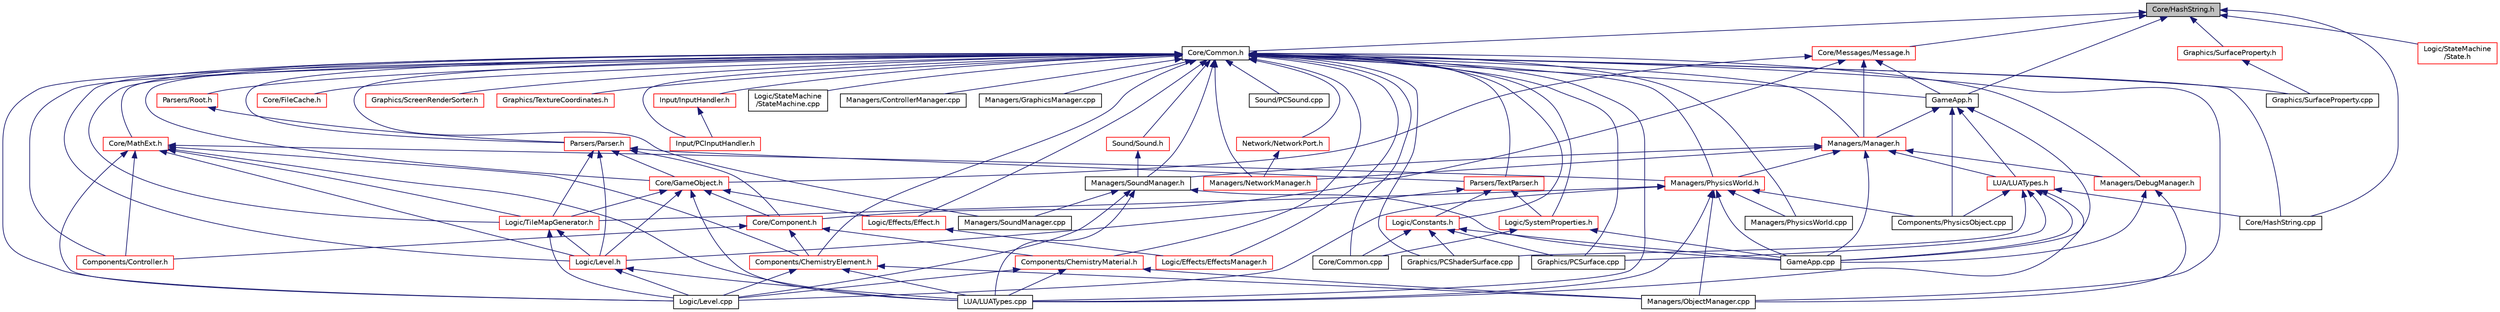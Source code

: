 digraph "Core/HashString.h"
{
  edge [fontname="Helvetica",fontsize="10",labelfontname="Helvetica",labelfontsize="10"];
  node [fontname="Helvetica",fontsize="10",shape=record];
  Node1 [label="Core/HashString.h",height=0.2,width=0.4,color="black", fillcolor="grey75", style="filled", fontcolor="black"];
  Node1 -> Node2 [dir="back",color="midnightblue",fontsize="10",style="solid",fontname="Helvetica"];
  Node2 [label="GameApp.h",height=0.2,width=0.4,color="black", fillcolor="white", style="filled",URL="$GameApp_8h.html"];
  Node2 -> Node3 [dir="back",color="midnightblue",fontsize="10",style="solid",fontname="Helvetica"];
  Node3 [label="Components/PhysicsObject.cpp",height=0.2,width=0.4,color="black", fillcolor="white", style="filled",URL="$PhysicsObject_8cpp.html"];
  Node2 -> Node4 [dir="back",color="midnightblue",fontsize="10",style="solid",fontname="Helvetica"];
  Node4 [label="GameApp.cpp",height=0.2,width=0.4,color="black", fillcolor="white", style="filled",URL="$GameApp_8cpp.html"];
  Node2 -> Node5 [dir="back",color="midnightblue",fontsize="10",style="solid",fontname="Helvetica"];
  Node5 [label="LUA/LUATypes.h",height=0.2,width=0.4,color="red", fillcolor="white", style="filled",URL="$LUATypes_8h.html"];
  Node5 -> Node3 [dir="back",color="midnightblue",fontsize="10",style="solid",fontname="Helvetica"];
  Node5 -> Node6 [dir="back",color="midnightblue",fontsize="10",style="solid",fontname="Helvetica"];
  Node6 [label="Core/HashString.cpp",height=0.2,width=0.4,color="black", fillcolor="white", style="filled",URL="$HashString_8cpp.html"];
  Node5 -> Node4 [dir="back",color="midnightblue",fontsize="10",style="solid",fontname="Helvetica"];
  Node5 -> Node7 [dir="back",color="midnightblue",fontsize="10",style="solid",fontname="Helvetica"];
  Node7 [label="Graphics/PCShaderSurface.cpp",height=0.2,width=0.4,color="black", fillcolor="white", style="filled",URL="$PCShaderSurface_8cpp.html"];
  Node5 -> Node8 [dir="back",color="midnightblue",fontsize="10",style="solid",fontname="Helvetica"];
  Node8 [label="Graphics/PCSurface.cpp",height=0.2,width=0.4,color="black", fillcolor="white", style="filled",URL="$PCSurface_8cpp.html"];
  Node5 -> Node9 [dir="back",color="midnightblue",fontsize="10",style="solid",fontname="Helvetica"];
  Node9 [label="LUA/LUATypes.cpp",height=0.2,width=0.4,color="black", fillcolor="white", style="filled",URL="$LUATypes_8cpp.html"];
  Node2 -> Node10 [dir="back",color="midnightblue",fontsize="10",style="solid",fontname="Helvetica"];
  Node10 [label="Managers/Manager.h",height=0.2,width=0.4,color="red", fillcolor="white", style="filled",URL="$Manager_8h.html"];
  Node10 -> Node4 [dir="back",color="midnightblue",fontsize="10",style="solid",fontname="Helvetica"];
  Node10 -> Node5 [dir="back",color="midnightblue",fontsize="10",style="solid",fontname="Helvetica"];
  Node10 -> Node11 [dir="back",color="midnightblue",fontsize="10",style="solid",fontname="Helvetica"];
  Node11 [label="Managers/SoundManager.h",height=0.2,width=0.4,color="black", fillcolor="white", style="filled",URL="$SoundManager_8h.html"];
  Node11 -> Node4 [dir="back",color="midnightblue",fontsize="10",style="solid",fontname="Helvetica"];
  Node11 -> Node12 [dir="back",color="midnightblue",fontsize="10",style="solid",fontname="Helvetica"];
  Node12 [label="Logic/Level.cpp",height=0.2,width=0.4,color="black", fillcolor="white", style="filled",URL="$Level_8cpp.html"];
  Node11 -> Node9 [dir="back",color="midnightblue",fontsize="10",style="solid",fontname="Helvetica"];
  Node11 -> Node13 [dir="back",color="midnightblue",fontsize="10",style="solid",fontname="Helvetica"];
  Node13 [label="Managers/SoundManager.cpp",height=0.2,width=0.4,color="black", fillcolor="white", style="filled",URL="$SoundManager_8cpp.html"];
  Node10 -> Node14 [dir="back",color="midnightblue",fontsize="10",style="solid",fontname="Helvetica"];
  Node14 [label="Managers/PhysicsWorld.h",height=0.2,width=0.4,color="red", fillcolor="white", style="filled",URL="$PhysicsWorld_8h.html"];
  Node14 -> Node3 [dir="back",color="midnightblue",fontsize="10",style="solid",fontname="Helvetica"];
  Node14 -> Node4 [dir="back",color="midnightblue",fontsize="10",style="solid",fontname="Helvetica"];
  Node14 -> Node15 [dir="back",color="midnightblue",fontsize="10",style="solid",fontname="Helvetica"];
  Node15 [label="Logic/TileMapGenerator.h",height=0.2,width=0.4,color="red", fillcolor="white", style="filled",URL="$TileMapGenerator_8h.html"];
  Node15 -> Node16 [dir="back",color="midnightblue",fontsize="10",style="solid",fontname="Helvetica"];
  Node16 [label="Logic/Level.h",height=0.2,width=0.4,color="red", fillcolor="white", style="filled",URL="$Level_8h.html"];
  Node16 -> Node12 [dir="back",color="midnightblue",fontsize="10",style="solid",fontname="Helvetica"];
  Node16 -> Node9 [dir="back",color="midnightblue",fontsize="10",style="solid",fontname="Helvetica"];
  Node15 -> Node12 [dir="back",color="midnightblue",fontsize="10",style="solid",fontname="Helvetica"];
  Node14 -> Node12 [dir="back",color="midnightblue",fontsize="10",style="solid",fontname="Helvetica"];
  Node14 -> Node9 [dir="back",color="midnightblue",fontsize="10",style="solid",fontname="Helvetica"];
  Node14 -> Node17 [dir="back",color="midnightblue",fontsize="10",style="solid",fontname="Helvetica"];
  Node17 [label="Managers/ObjectManager.cpp",height=0.2,width=0.4,color="black", fillcolor="white", style="filled",URL="$ObjectManager_8cpp.html"];
  Node14 -> Node18 [dir="back",color="midnightblue",fontsize="10",style="solid",fontname="Helvetica"];
  Node18 [label="Managers/PhysicsWorld.cpp",height=0.2,width=0.4,color="black", fillcolor="white", style="filled",URL="$PhysicsWorld_8cpp.html"];
  Node10 -> Node19 [dir="back",color="midnightblue",fontsize="10",style="solid",fontname="Helvetica"];
  Node19 [label="Managers/DebugManager.h",height=0.2,width=0.4,color="red", fillcolor="white", style="filled",URL="$DebugManager_8h.html"];
  Node19 -> Node4 [dir="back",color="midnightblue",fontsize="10",style="solid",fontname="Helvetica"];
  Node19 -> Node17 [dir="back",color="midnightblue",fontsize="10",style="solid",fontname="Helvetica"];
  Node10 -> Node20 [dir="back",color="midnightblue",fontsize="10",style="solid",fontname="Helvetica"];
  Node20 [label="Managers/NetworkManager.h",height=0.2,width=0.4,color="red", fillcolor="white", style="filled",URL="$NetworkManager_8h.html"];
  Node1 -> Node21 [dir="back",color="midnightblue",fontsize="10",style="solid",fontname="Helvetica"];
  Node21 [label="Core/Common.h",height=0.2,width=0.4,color="black", fillcolor="white", style="filled",URL="$Common_8h.html"];
  Node21 -> Node22 [dir="back",color="midnightblue",fontsize="10",style="solid",fontname="Helvetica"];
  Node22 [label="Components/ChemistryElement.h",height=0.2,width=0.4,color="red", fillcolor="white", style="filled",URL="$ChemistryElement_8h.html"];
  Node22 -> Node12 [dir="back",color="midnightblue",fontsize="10",style="solid",fontname="Helvetica"];
  Node22 -> Node9 [dir="back",color="midnightblue",fontsize="10",style="solid",fontname="Helvetica"];
  Node22 -> Node17 [dir="back",color="midnightblue",fontsize="10",style="solid",fontname="Helvetica"];
  Node21 -> Node23 [dir="back",color="midnightblue",fontsize="10",style="solid",fontname="Helvetica"];
  Node23 [label="Components/ChemistryMaterial.h",height=0.2,width=0.4,color="red", fillcolor="white", style="filled",URL="$ChemistryMaterial_8h.html"];
  Node23 -> Node12 [dir="back",color="midnightblue",fontsize="10",style="solid",fontname="Helvetica"];
  Node23 -> Node9 [dir="back",color="midnightblue",fontsize="10",style="solid",fontname="Helvetica"];
  Node23 -> Node17 [dir="back",color="midnightblue",fontsize="10",style="solid",fontname="Helvetica"];
  Node21 -> Node24 [dir="back",color="midnightblue",fontsize="10",style="solid",fontname="Helvetica"];
  Node24 [label="Components/Controller.h",height=0.2,width=0.4,color="red", fillcolor="white", style="filled",URL="$Controller_8h.html"];
  Node21 -> Node2 [dir="back",color="midnightblue",fontsize="10",style="solid",fontname="Helvetica"];
  Node21 -> Node25 [dir="back",color="midnightblue",fontsize="10",style="solid",fontname="Helvetica"];
  Node25 [label="Core/Common.cpp",height=0.2,width=0.4,color="black", fillcolor="white", style="filled",URL="$Common_8cpp.html"];
  Node21 -> Node26 [dir="back",color="midnightblue",fontsize="10",style="solid",fontname="Helvetica"];
  Node26 [label="Core/GameObject.h",height=0.2,width=0.4,color="red", fillcolor="white", style="filled",URL="$GameObject_8h.html"];
  Node26 -> Node27 [dir="back",color="midnightblue",fontsize="10",style="solid",fontname="Helvetica"];
  Node27 [label="Core/Component.h",height=0.2,width=0.4,color="red", fillcolor="white", style="filled",URL="$Component_8h.html"];
  Node27 -> Node22 [dir="back",color="midnightblue",fontsize="10",style="solid",fontname="Helvetica"];
  Node27 -> Node23 [dir="back",color="midnightblue",fontsize="10",style="solid",fontname="Helvetica"];
  Node27 -> Node24 [dir="back",color="midnightblue",fontsize="10",style="solid",fontname="Helvetica"];
  Node26 -> Node28 [dir="back",color="midnightblue",fontsize="10",style="solid",fontname="Helvetica"];
  Node28 [label="Logic/Effects/Effect.h",height=0.2,width=0.4,color="red", fillcolor="white", style="filled",URL="$Effect_8h.html"];
  Node28 -> Node29 [dir="back",color="midnightblue",fontsize="10",style="solid",fontname="Helvetica"];
  Node29 [label="Logic/Effects/EffectsManager.h",height=0.2,width=0.4,color="red", fillcolor="white", style="filled",URL="$EffectsManager_8h.html"];
  Node26 -> Node16 [dir="back",color="midnightblue",fontsize="10",style="solid",fontname="Helvetica"];
  Node26 -> Node15 [dir="back",color="midnightblue",fontsize="10",style="solid",fontname="Helvetica"];
  Node26 -> Node9 [dir="back",color="midnightblue",fontsize="10",style="solid",fontname="Helvetica"];
  Node21 -> Node30 [dir="back",color="midnightblue",fontsize="10",style="solid",fontname="Helvetica"];
  Node30 [label="Core/FileCache.h",height=0.2,width=0.4,color="red", fillcolor="white", style="filled",URL="$FileCache_8h.html"];
  Node21 -> Node6 [dir="back",color="midnightblue",fontsize="10",style="solid",fontname="Helvetica"];
  Node21 -> Node31 [dir="back",color="midnightblue",fontsize="10",style="solid",fontname="Helvetica"];
  Node31 [label="Core/MathExt.h",height=0.2,width=0.4,color="red", fillcolor="white", style="filled",URL="$MathExt_8h.html"];
  Node31 -> Node22 [dir="back",color="midnightblue",fontsize="10",style="solid",fontname="Helvetica"];
  Node31 -> Node24 [dir="back",color="midnightblue",fontsize="10",style="solid",fontname="Helvetica"];
  Node31 -> Node15 [dir="back",color="midnightblue",fontsize="10",style="solid",fontname="Helvetica"];
  Node31 -> Node16 [dir="back",color="midnightblue",fontsize="10",style="solid",fontname="Helvetica"];
  Node31 -> Node12 [dir="back",color="midnightblue",fontsize="10",style="solid",fontname="Helvetica"];
  Node31 -> Node14 [dir="back",color="midnightblue",fontsize="10",style="solid",fontname="Helvetica"];
  Node31 -> Node9 [dir="back",color="midnightblue",fontsize="10",style="solid",fontname="Helvetica"];
  Node21 -> Node32 [dir="back",color="midnightblue",fontsize="10",style="solid",fontname="Helvetica"];
  Node32 [label="Graphics/ScreenRenderSorter.h",height=0.2,width=0.4,color="red", fillcolor="white", style="filled",URL="$ScreenRenderSorter_8h.html"];
  Node21 -> Node7 [dir="back",color="midnightblue",fontsize="10",style="solid",fontname="Helvetica"];
  Node21 -> Node8 [dir="back",color="midnightblue",fontsize="10",style="solid",fontname="Helvetica"];
  Node21 -> Node33 [dir="back",color="midnightblue",fontsize="10",style="solid",fontname="Helvetica"];
  Node33 [label="Graphics/SurfaceProperty.cpp",height=0.2,width=0.4,color="black", fillcolor="white", style="filled",URL="$SurfaceProperty_8cpp.html"];
  Node21 -> Node34 [dir="back",color="midnightblue",fontsize="10",style="solid",fontname="Helvetica"];
  Node34 [label="Graphics/TextureCoordinates.h",height=0.2,width=0.4,color="red", fillcolor="white", style="filled",URL="$TextureCoordinates_8h.html"];
  Node21 -> Node35 [dir="back",color="midnightblue",fontsize="10",style="solid",fontname="Helvetica"];
  Node35 [label="Input/InputHandler.h",height=0.2,width=0.4,color="red", fillcolor="white", style="filled",URL="$InputHandler_8h.html"];
  Node35 -> Node36 [dir="back",color="midnightblue",fontsize="10",style="solid",fontname="Helvetica"];
  Node36 [label="Input/PCInputHandler.h",height=0.2,width=0.4,color="red", fillcolor="white", style="filled",URL="$PCInputHandler_8h.html"];
  Node21 -> Node36 [dir="back",color="midnightblue",fontsize="10",style="solid",fontname="Helvetica"];
  Node21 -> Node37 [dir="back",color="midnightblue",fontsize="10",style="solid",fontname="Helvetica"];
  Node37 [label="Logic/Constants.h",height=0.2,width=0.4,color="red", fillcolor="white", style="filled",URL="$Constants_8h.html"];
  Node37 -> Node25 [dir="back",color="midnightblue",fontsize="10",style="solid",fontname="Helvetica"];
  Node37 -> Node4 [dir="back",color="midnightblue",fontsize="10",style="solid",fontname="Helvetica"];
  Node37 -> Node7 [dir="back",color="midnightblue",fontsize="10",style="solid",fontname="Helvetica"];
  Node37 -> Node8 [dir="back",color="midnightblue",fontsize="10",style="solid",fontname="Helvetica"];
  Node21 -> Node28 [dir="back",color="midnightblue",fontsize="10",style="solid",fontname="Helvetica"];
  Node21 -> Node29 [dir="back",color="midnightblue",fontsize="10",style="solid",fontname="Helvetica"];
  Node21 -> Node16 [dir="back",color="midnightblue",fontsize="10",style="solid",fontname="Helvetica"];
  Node21 -> Node15 [dir="back",color="midnightblue",fontsize="10",style="solid",fontname="Helvetica"];
  Node21 -> Node12 [dir="back",color="midnightblue",fontsize="10",style="solid",fontname="Helvetica"];
  Node21 -> Node38 [dir="back",color="midnightblue",fontsize="10",style="solid",fontname="Helvetica"];
  Node38 [label="Logic/StateMachine\l/StateMachine.cpp",height=0.2,width=0.4,color="black", fillcolor="white", style="filled",URL="$StateMachine_8cpp.html"];
  Node21 -> Node39 [dir="back",color="midnightblue",fontsize="10",style="solid",fontname="Helvetica"];
  Node39 [label="Logic/SystemProperties.h",height=0.2,width=0.4,color="red", fillcolor="white", style="filled",URL="$SystemProperties_8h.html"];
  Node39 -> Node25 [dir="back",color="midnightblue",fontsize="10",style="solid",fontname="Helvetica"];
  Node39 -> Node4 [dir="back",color="midnightblue",fontsize="10",style="solid",fontname="Helvetica"];
  Node21 -> Node10 [dir="back",color="midnightblue",fontsize="10",style="solid",fontname="Helvetica"];
  Node21 -> Node9 [dir="back",color="midnightblue",fontsize="10",style="solid",fontname="Helvetica"];
  Node21 -> Node11 [dir="back",color="midnightblue",fontsize="10",style="solid",fontname="Helvetica"];
  Node21 -> Node14 [dir="back",color="midnightblue",fontsize="10",style="solid",fontname="Helvetica"];
  Node21 -> Node40 [dir="back",color="midnightblue",fontsize="10",style="solid",fontname="Helvetica"];
  Node40 [label="Managers/ControllerManager.cpp",height=0.2,width=0.4,color="black", fillcolor="white", style="filled",URL="$ControllerManager_8cpp.html"];
  Node21 -> Node19 [dir="back",color="midnightblue",fontsize="10",style="solid",fontname="Helvetica"];
  Node21 -> Node41 [dir="back",color="midnightblue",fontsize="10",style="solid",fontname="Helvetica"];
  Node41 [label="Managers/GraphicsManager.cpp",height=0.2,width=0.4,color="black", fillcolor="white", style="filled",URL="$GraphicsManager_8cpp.html"];
  Node21 -> Node20 [dir="back",color="midnightblue",fontsize="10",style="solid",fontname="Helvetica"];
  Node21 -> Node17 [dir="back",color="midnightblue",fontsize="10",style="solid",fontname="Helvetica"];
  Node21 -> Node18 [dir="back",color="midnightblue",fontsize="10",style="solid",fontname="Helvetica"];
  Node21 -> Node13 [dir="back",color="midnightblue",fontsize="10",style="solid",fontname="Helvetica"];
  Node21 -> Node42 [dir="back",color="midnightblue",fontsize="10",style="solid",fontname="Helvetica"];
  Node42 [label="Network/NetworkPort.h",height=0.2,width=0.4,color="red", fillcolor="white", style="filled",URL="$NetworkPort_8h.html"];
  Node42 -> Node20 [dir="back",color="midnightblue",fontsize="10",style="solid",fontname="Helvetica"];
  Node21 -> Node43 [dir="back",color="midnightblue",fontsize="10",style="solid",fontname="Helvetica"];
  Node43 [label="Parsers/Parser.h",height=0.2,width=0.4,color="red", fillcolor="white", style="filled",URL="$Parser_8h.html"];
  Node43 -> Node26 [dir="back",color="midnightblue",fontsize="10",style="solid",fontname="Helvetica"];
  Node43 -> Node27 [dir="back",color="midnightblue",fontsize="10",style="solid",fontname="Helvetica"];
  Node43 -> Node16 [dir="back",color="midnightblue",fontsize="10",style="solid",fontname="Helvetica"];
  Node43 -> Node15 [dir="back",color="midnightblue",fontsize="10",style="solid",fontname="Helvetica"];
  Node43 -> Node44 [dir="back",color="midnightblue",fontsize="10",style="solid",fontname="Helvetica"];
  Node44 [label="Parsers/TextParser.h",height=0.2,width=0.4,color="red", fillcolor="white", style="filled",URL="$TextParser_8h.html"];
  Node44 -> Node37 [dir="back",color="midnightblue",fontsize="10",style="solid",fontname="Helvetica"];
  Node44 -> Node16 [dir="back",color="midnightblue",fontsize="10",style="solid",fontname="Helvetica"];
  Node44 -> Node39 [dir="back",color="midnightblue",fontsize="10",style="solid",fontname="Helvetica"];
  Node21 -> Node45 [dir="back",color="midnightblue",fontsize="10",style="solid",fontname="Helvetica"];
  Node45 [label="Parsers/Root.h",height=0.2,width=0.4,color="red", fillcolor="white", style="filled",URL="$Root_8h.html"];
  Node45 -> Node43 [dir="back",color="midnightblue",fontsize="10",style="solid",fontname="Helvetica"];
  Node21 -> Node44 [dir="back",color="midnightblue",fontsize="10",style="solid",fontname="Helvetica"];
  Node21 -> Node46 [dir="back",color="midnightblue",fontsize="10",style="solid",fontname="Helvetica"];
  Node46 [label="Sound/Sound.h",height=0.2,width=0.4,color="red", fillcolor="white", style="filled",URL="$Sound_8h.html"];
  Node46 -> Node11 [dir="back",color="midnightblue",fontsize="10",style="solid",fontname="Helvetica"];
  Node21 -> Node47 [dir="back",color="midnightblue",fontsize="10",style="solid",fontname="Helvetica"];
  Node47 [label="Sound/PCSound.cpp",height=0.2,width=0.4,color="black", fillcolor="white", style="filled",URL="$PCSound_8cpp.html"];
  Node1 -> Node6 [dir="back",color="midnightblue",fontsize="10",style="solid",fontname="Helvetica"];
  Node1 -> Node48 [dir="back",color="midnightblue",fontsize="10",style="solid",fontname="Helvetica"];
  Node48 [label="Core/Messages/Message.h",height=0.2,width=0.4,color="red", fillcolor="white", style="filled",URL="$Message_8h.html"];
  Node48 -> Node2 [dir="back",color="midnightblue",fontsize="10",style="solid",fontname="Helvetica"];
  Node48 -> Node26 [dir="back",color="midnightblue",fontsize="10",style="solid",fontname="Helvetica"];
  Node48 -> Node27 [dir="back",color="midnightblue",fontsize="10",style="solid",fontname="Helvetica"];
  Node48 -> Node10 [dir="back",color="midnightblue",fontsize="10",style="solid",fontname="Helvetica"];
  Node1 -> Node49 [dir="back",color="midnightblue",fontsize="10",style="solid",fontname="Helvetica"];
  Node49 [label="Graphics/SurfaceProperty.h",height=0.2,width=0.4,color="red", fillcolor="white", style="filled",URL="$SurfaceProperty_8h.html"];
  Node49 -> Node33 [dir="back",color="midnightblue",fontsize="10",style="solid",fontname="Helvetica"];
  Node1 -> Node50 [dir="back",color="midnightblue",fontsize="10",style="solid",fontname="Helvetica"];
  Node50 [label="Logic/StateMachine\l/State.h",height=0.2,width=0.4,color="red", fillcolor="white", style="filled",URL="$State_8h.html"];
}
